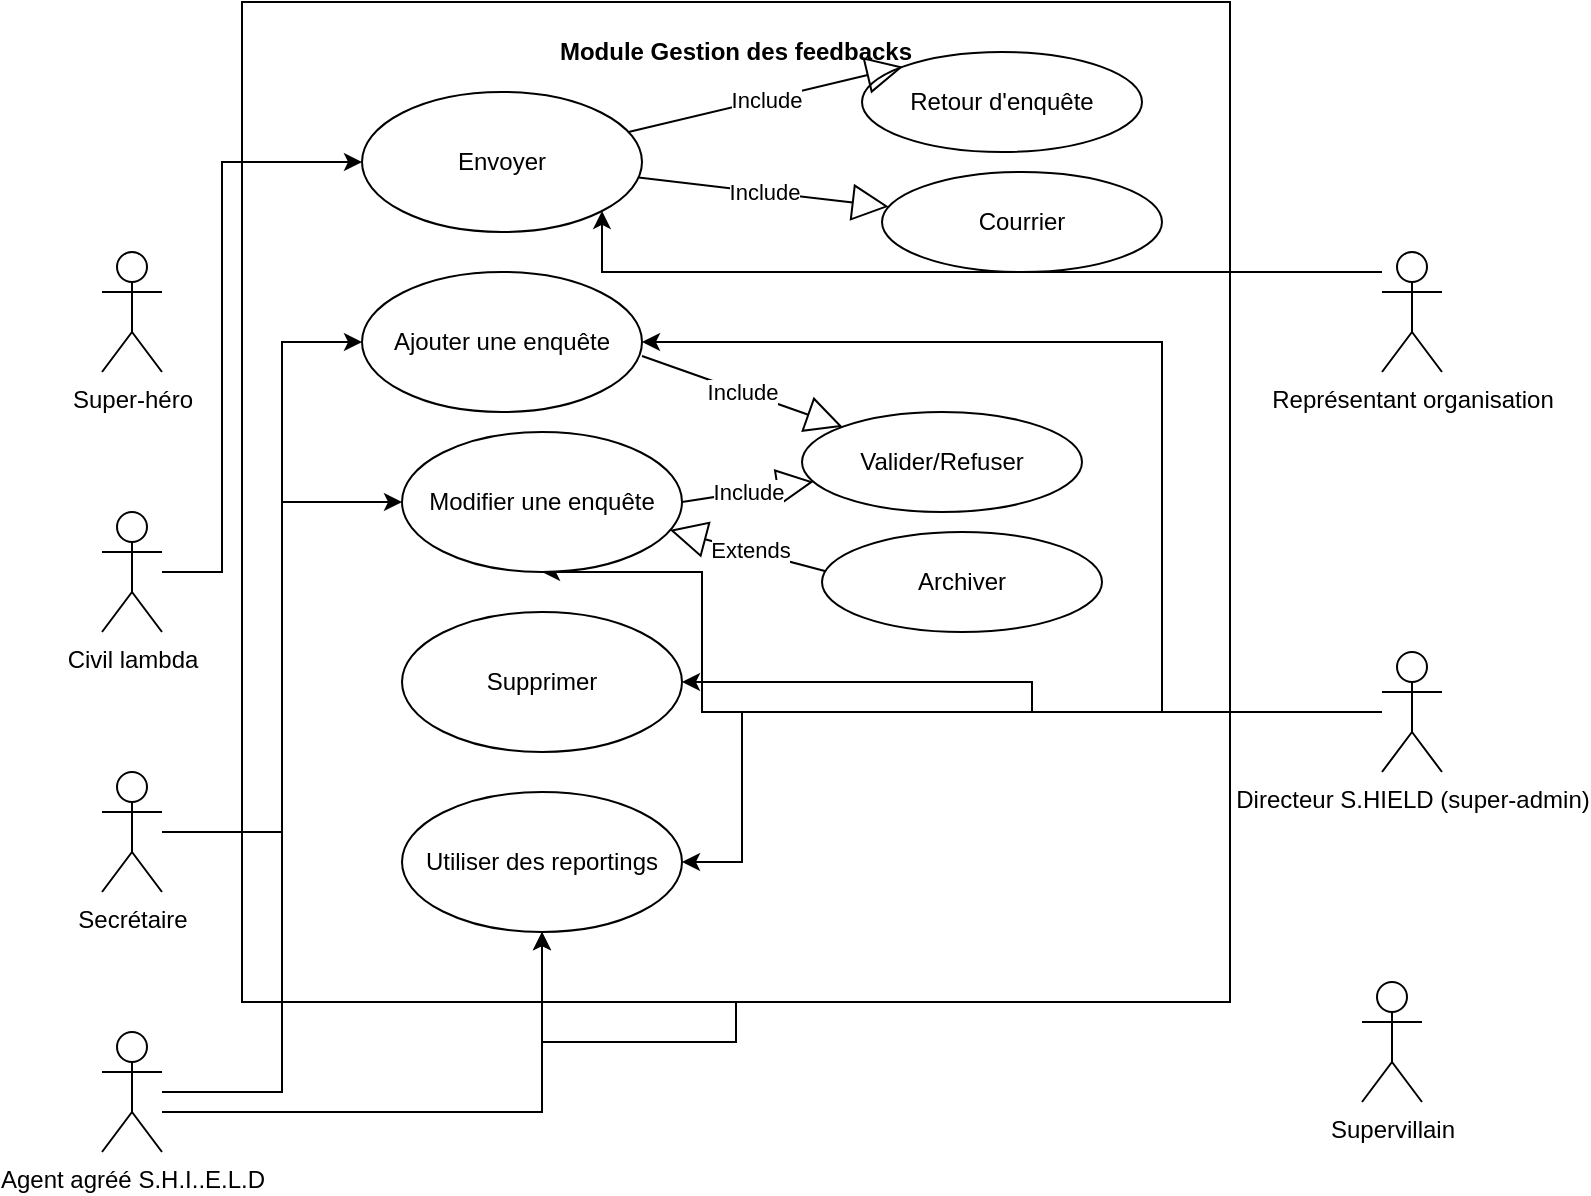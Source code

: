 <mxfile version="13.9.9" type="device"><diagram id="wk11NOPjIedyX6vUJzFq" name="Page-1"><mxGraphModel dx="708" dy="1961" grid="1" gridSize="10" guides="1" tooltips="1" connect="1" arrows="1" fold="1" page="1" pageScale="1" pageWidth="827" pageHeight="1169" math="0" shadow="0"><root><mxCell id="0"/><mxCell id="1" parent="0"/><mxCell id="_q3AAJssdalWWh7pRSW1-19" value="&lt;p style=&quot;margin: 0px ; margin-top: 4px ; text-align: center&quot;&gt;&lt;br&gt;&lt;b&gt;Modul&lt;/b&gt;&lt;b&gt;e Gestion des feedbacks&lt;/b&gt;&lt;/p&gt;" style="verticalAlign=top;align=left;overflow=fill;fontSize=12;fontFamily=Helvetica;html=1;" parent="1" vertex="1"><mxGeometry x="160" y="-85" width="494" height="500" as="geometry"/></mxCell><mxCell id="_q3AAJssdalWWh7pRSW1-2" value="Super-héro&lt;br&gt;" style="shape=umlActor;verticalLabelPosition=bottom;verticalAlign=top;html=1;" parent="1" vertex="1"><mxGeometry x="90" y="40" width="30" height="60" as="geometry"/></mxCell><mxCell id="_q3AAJssdalWWh7pRSW1-3" value="Envoyer" style="ellipse;whiteSpace=wrap;html=1;" parent="1" vertex="1"><mxGeometry x="220" y="-40" width="140" height="70" as="geometry"/></mxCell><mxCell id="Dsn1GK6tM6d4FESZUS1b-59" style="edgeStyle=orthogonalEdgeStyle;rounded=0;orthogonalLoop=1;jettySize=auto;html=1;" parent="1" source="_q3AAJssdalWWh7pRSW1-4" target="_q3AAJssdalWWh7pRSW1-3" edge="1"><mxGeometry relative="1" as="geometry"><Array as="points"><mxPoint x="150" y="200"/><mxPoint x="150" y="-5"/></Array></mxGeometry></mxCell><mxCell id="_q3AAJssdalWWh7pRSW1-4" value="Civil lambda" style="shape=umlActor;verticalLabelPosition=bottom;verticalAlign=top;html=1;" parent="1" vertex="1"><mxGeometry x="90" y="170" width="30" height="60" as="geometry"/></mxCell><mxCell id="Dsn1GK6tM6d4FESZUS1b-34" style="edgeStyle=orthogonalEdgeStyle;rounded=0;orthogonalLoop=1;jettySize=auto;html=1;" parent="1" source="_q3AAJssdalWWh7pRSW1-5" target="_q3AAJssdalWWh7pRSW1-20" edge="1"><mxGeometry relative="1" as="geometry"><Array as="points"><mxPoint x="180" y="460"/><mxPoint x="180" y="165"/></Array></mxGeometry></mxCell><mxCell id="Dsn1GK6tM6d4FESZUS1b-35" style="edgeStyle=orthogonalEdgeStyle;rounded=0;orthogonalLoop=1;jettySize=auto;html=1;" parent="1" source="_q3AAJssdalWWh7pRSW1-5" target="Dsn1GK6tM6d4FESZUS1b-1" edge="1"><mxGeometry relative="1" as="geometry"><Array as="points"><mxPoint x="310" y="470"/></Array></mxGeometry></mxCell><mxCell id="_q3AAJssdalWWh7pRSW1-5" value="Agent agréé S.H.I..E.L.D" style="shape=umlActor;verticalLabelPosition=bottom;verticalAlign=top;html=1;" parent="1" vertex="1"><mxGeometry x="90" y="430" width="30" height="60" as="geometry"/></mxCell><mxCell id="Dsn1GK6tM6d4FESZUS1b-37" style="edgeStyle=orthogonalEdgeStyle;rounded=0;orthogonalLoop=1;jettySize=auto;html=1;" parent="1" source="_q3AAJssdalWWh7pRSW1-6" target="_q3AAJssdalWWh7pRSW1-21" edge="1"><mxGeometry relative="1" as="geometry"><Array as="points"><mxPoint x="555" y="270"/><mxPoint x="555" y="255"/></Array></mxGeometry></mxCell><mxCell id="Dsn1GK6tM6d4FESZUS1b-40" style="edgeStyle=orthogonalEdgeStyle;rounded=0;orthogonalLoop=1;jettySize=auto;html=1;" parent="1" source="_q3AAJssdalWWh7pRSW1-6" target="_q3AAJssdalWWh7pRSW1-20" edge="1"><mxGeometry relative="1" as="geometry"><Array as="points"><mxPoint x="390" y="270"/><mxPoint x="390" y="200"/></Array></mxGeometry></mxCell><mxCell id="Dsn1GK6tM6d4FESZUS1b-41" style="edgeStyle=orthogonalEdgeStyle;rounded=0;orthogonalLoop=1;jettySize=auto;html=1;" parent="1" source="_q3AAJssdalWWh7pRSW1-6" target="Dsn1GK6tM6d4FESZUS1b-1" edge="1"><mxGeometry relative="1" as="geometry"><Array as="points"><mxPoint x="410" y="270"/><mxPoint x="410" y="345"/></Array></mxGeometry></mxCell><mxCell id="Dsn1GK6tM6d4FESZUS1b-60" style="edgeStyle=orthogonalEdgeStyle;rounded=0;orthogonalLoop=1;jettySize=auto;html=1;" parent="1" source="_q3AAJssdalWWh7pRSW1-6" target="Dsn1GK6tM6d4FESZUS1b-50" edge="1"><mxGeometry relative="1" as="geometry"><Array as="points"><mxPoint x="620" y="270"/><mxPoint x="620" y="85"/></Array></mxGeometry></mxCell><mxCell id="_q3AAJssdalWWh7pRSW1-6" value="Directeur S.HIELD (super-admin)" style="shape=umlActor;verticalLabelPosition=bottom;verticalAlign=top;html=1;" parent="1" vertex="1"><mxGeometry x="730" y="240" width="30" height="60" as="geometry"/></mxCell><mxCell id="_q3AAJssdalWWh7pRSW1-7" value="Supervillain" style="shape=umlActor;verticalLabelPosition=bottom;verticalAlign=top;html=1;" parent="1" vertex="1"><mxGeometry x="720" y="405" width="30" height="60" as="geometry"/></mxCell><mxCell id="Dsn1GK6tM6d4FESZUS1b-61" style="edgeStyle=orthogonalEdgeStyle;rounded=0;orthogonalLoop=1;jettySize=auto;html=1;" parent="1" source="_q3AAJssdalWWh7pRSW1-8" target="_q3AAJssdalWWh7pRSW1-3" edge="1"><mxGeometry relative="1" as="geometry"><Array as="points"><mxPoint x="340" y="50"/></Array></mxGeometry></mxCell><mxCell id="_q3AAJssdalWWh7pRSW1-8" value="Représentant organisation" style="shape=umlActor;verticalLabelPosition=bottom;verticalAlign=top;html=1;" parent="1" vertex="1"><mxGeometry x="730" y="40" width="30" height="60" as="geometry"/></mxCell><mxCell id="Dsn1GK6tM6d4FESZUS1b-55" style="edgeStyle=orthogonalEdgeStyle;rounded=0;orthogonalLoop=1;jettySize=auto;html=1;" parent="1" source="_q3AAJssdalWWh7pRSW1-12" target="Dsn1GK6tM6d4FESZUS1b-50" edge="1"><mxGeometry relative="1" as="geometry"><Array as="points"><mxPoint x="180" y="330"/><mxPoint x="180" y="85"/></Array></mxGeometry></mxCell><mxCell id="_q3AAJssdalWWh7pRSW1-12" value="Secrétaire" style="shape=umlActor;verticalLabelPosition=bottom;verticalAlign=top;html=1;" parent="1" vertex="1"><mxGeometry x="90" y="300" width="30" height="60" as="geometry"/></mxCell><mxCell id="_q3AAJssdalWWh7pRSW1-20" value="Modifier une enquête" style="ellipse;whiteSpace=wrap;html=1;" parent="1" vertex="1"><mxGeometry x="240" y="130" width="140" height="70" as="geometry"/></mxCell><mxCell id="WiVG77UJNj3g2XRF8SnW-1" value="" style="edgeStyle=orthogonalEdgeStyle;rounded=0;orthogonalLoop=1;jettySize=auto;html=1;" edge="1" parent="1" source="_q3AAJssdalWWh7pRSW1-19" target="Dsn1GK6tM6d4FESZUS1b-1"><mxGeometry relative="1" as="geometry"/></mxCell><mxCell id="_q3AAJssdalWWh7pRSW1-21" value="Supprimer" style="ellipse;whiteSpace=wrap;html=1;" parent="1" vertex="1"><mxGeometry x="240" y="220" width="140" height="70" as="geometry"/></mxCell><mxCell id="Dsn1GK6tM6d4FESZUS1b-1" value="Utiliser des reportings" style="ellipse;whiteSpace=wrap;html=1;" parent="1" vertex="1"><mxGeometry x="240" y="310" width="140" height="70" as="geometry"/></mxCell><mxCell id="Dsn1GK6tM6d4FESZUS1b-22" value="Valider/Refuser" style="ellipse;whiteSpace=wrap;html=1;" parent="1" vertex="1"><mxGeometry x="440" y="120" width="140" height="50" as="geometry"/></mxCell><mxCell id="Dsn1GK6tM6d4FESZUS1b-27" value="Include" style="endArrow=block;endSize=16;endFill=0;html=1;exitX=1;exitY=0.5;exitDx=0;exitDy=0;" parent="1" source="_q3AAJssdalWWh7pRSW1-20" target="Dsn1GK6tM6d4FESZUS1b-22" edge="1"><mxGeometry width="160" relative="1" as="geometry"><mxPoint x="480" y="220" as="sourcePoint"/><mxPoint x="640" y="220" as="targetPoint"/></mxGeometry></mxCell><mxCell id="Dsn1GK6tM6d4FESZUS1b-30" value="Extends" style="endArrow=block;endSize=16;endFill=0;html=1;entryX=0.957;entryY=0.7;entryDx=0;entryDy=0;entryPerimeter=0;" parent="1" target="_q3AAJssdalWWh7pRSW1-20" edge="1"><mxGeometry width="160" relative="1" as="geometry"><mxPoint x="453.763" y="200.114" as="sourcePoint"/><mxPoint x="640" y="220" as="targetPoint"/></mxGeometry></mxCell><mxCell id="Dsn1GK6tM6d4FESZUS1b-45" value="Retour d'enquête" style="ellipse;whiteSpace=wrap;html=1;" parent="1" vertex="1"><mxGeometry x="470" y="-60" width="140" height="50" as="geometry"/></mxCell><mxCell id="Dsn1GK6tM6d4FESZUS1b-46" value="Include" style="endArrow=block;endSize=16;endFill=0;html=1;entryX=0;entryY=0;entryDx=0;entryDy=0;" parent="1" source="_q3AAJssdalWWh7pRSW1-3" target="Dsn1GK6tM6d4FESZUS1b-45" edge="1"><mxGeometry width="160" relative="1" as="geometry"><mxPoint x="470" y="-35" as="sourcePoint"/><mxPoint x="730" y="20" as="targetPoint"/></mxGeometry></mxCell><mxCell id="Dsn1GK6tM6d4FESZUS1b-47" value="Courrier" style="ellipse;whiteSpace=wrap;html=1;" parent="1" vertex="1"><mxGeometry x="480" width="140" height="50" as="geometry"/></mxCell><mxCell id="Dsn1GK6tM6d4FESZUS1b-48" value="Include" style="endArrow=block;endSize=16;endFill=0;html=1;" parent="1" source="_q3AAJssdalWWh7pRSW1-3" target="Dsn1GK6tM6d4FESZUS1b-47" edge="1"><mxGeometry width="160" relative="1" as="geometry"><mxPoint x="364.266" y="57.887" as="sourcePoint"/><mxPoint x="560.503" y="-62.678" as="targetPoint"/></mxGeometry></mxCell><mxCell id="Dsn1GK6tM6d4FESZUS1b-50" value="Ajouter une enquête" style="ellipse;whiteSpace=wrap;html=1;" parent="1" vertex="1"><mxGeometry x="220" y="50" width="140" height="70" as="geometry"/></mxCell><mxCell id="Dsn1GK6tM6d4FESZUS1b-53" value="Archiver" style="ellipse;whiteSpace=wrap;html=1;" parent="1" vertex="1"><mxGeometry x="450" y="180" width="140" height="50" as="geometry"/></mxCell><mxCell id="Dsn1GK6tM6d4FESZUS1b-58" value="Include" style="endArrow=block;endSize=16;endFill=0;html=1;exitX=1;exitY=0.5;exitDx=0;exitDy=0;" parent="1" target="Dsn1GK6tM6d4FESZUS1b-22" edge="1"><mxGeometry width="160" relative="1" as="geometry"><mxPoint x="360" y="92" as="sourcePoint"/><mxPoint x="425.711" y="81.891" as="targetPoint"/></mxGeometry></mxCell></root></mxGraphModel></diagram></mxfile>